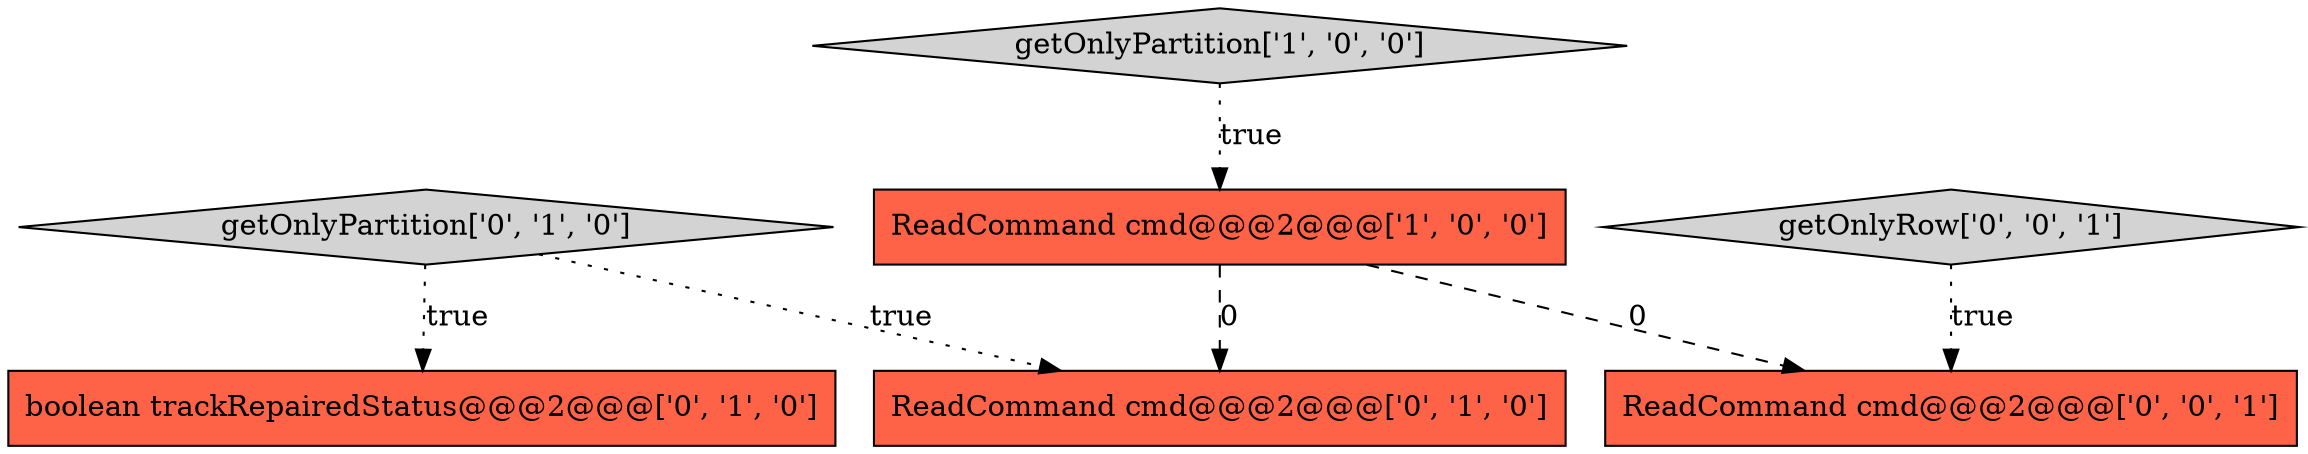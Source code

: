digraph {
4 [style = filled, label = "ReadCommand cmd@@@2@@@['0', '1', '0']", fillcolor = tomato, shape = box image = "AAA1AAABBB2BBB"];
5 [style = filled, label = "getOnlyRow['0', '0', '1']", fillcolor = lightgray, shape = diamond image = "AAA0AAABBB3BBB"];
2 [style = filled, label = "getOnlyPartition['0', '1', '0']", fillcolor = lightgray, shape = diamond image = "AAA0AAABBB2BBB"];
0 [style = filled, label = "ReadCommand cmd@@@2@@@['1', '0', '0']", fillcolor = tomato, shape = box image = "AAA1AAABBB1BBB"];
3 [style = filled, label = "boolean trackRepairedStatus@@@2@@@['0', '1', '0']", fillcolor = tomato, shape = box image = "AAA0AAABBB2BBB"];
6 [style = filled, label = "ReadCommand cmd@@@2@@@['0', '0', '1']", fillcolor = tomato, shape = box image = "AAA0AAABBB3BBB"];
1 [style = filled, label = "getOnlyPartition['1', '0', '0']", fillcolor = lightgray, shape = diamond image = "AAA0AAABBB1BBB"];
2->3 [style = dotted, label="true"];
5->6 [style = dotted, label="true"];
0->4 [style = dashed, label="0"];
1->0 [style = dotted, label="true"];
2->4 [style = dotted, label="true"];
0->6 [style = dashed, label="0"];
}
